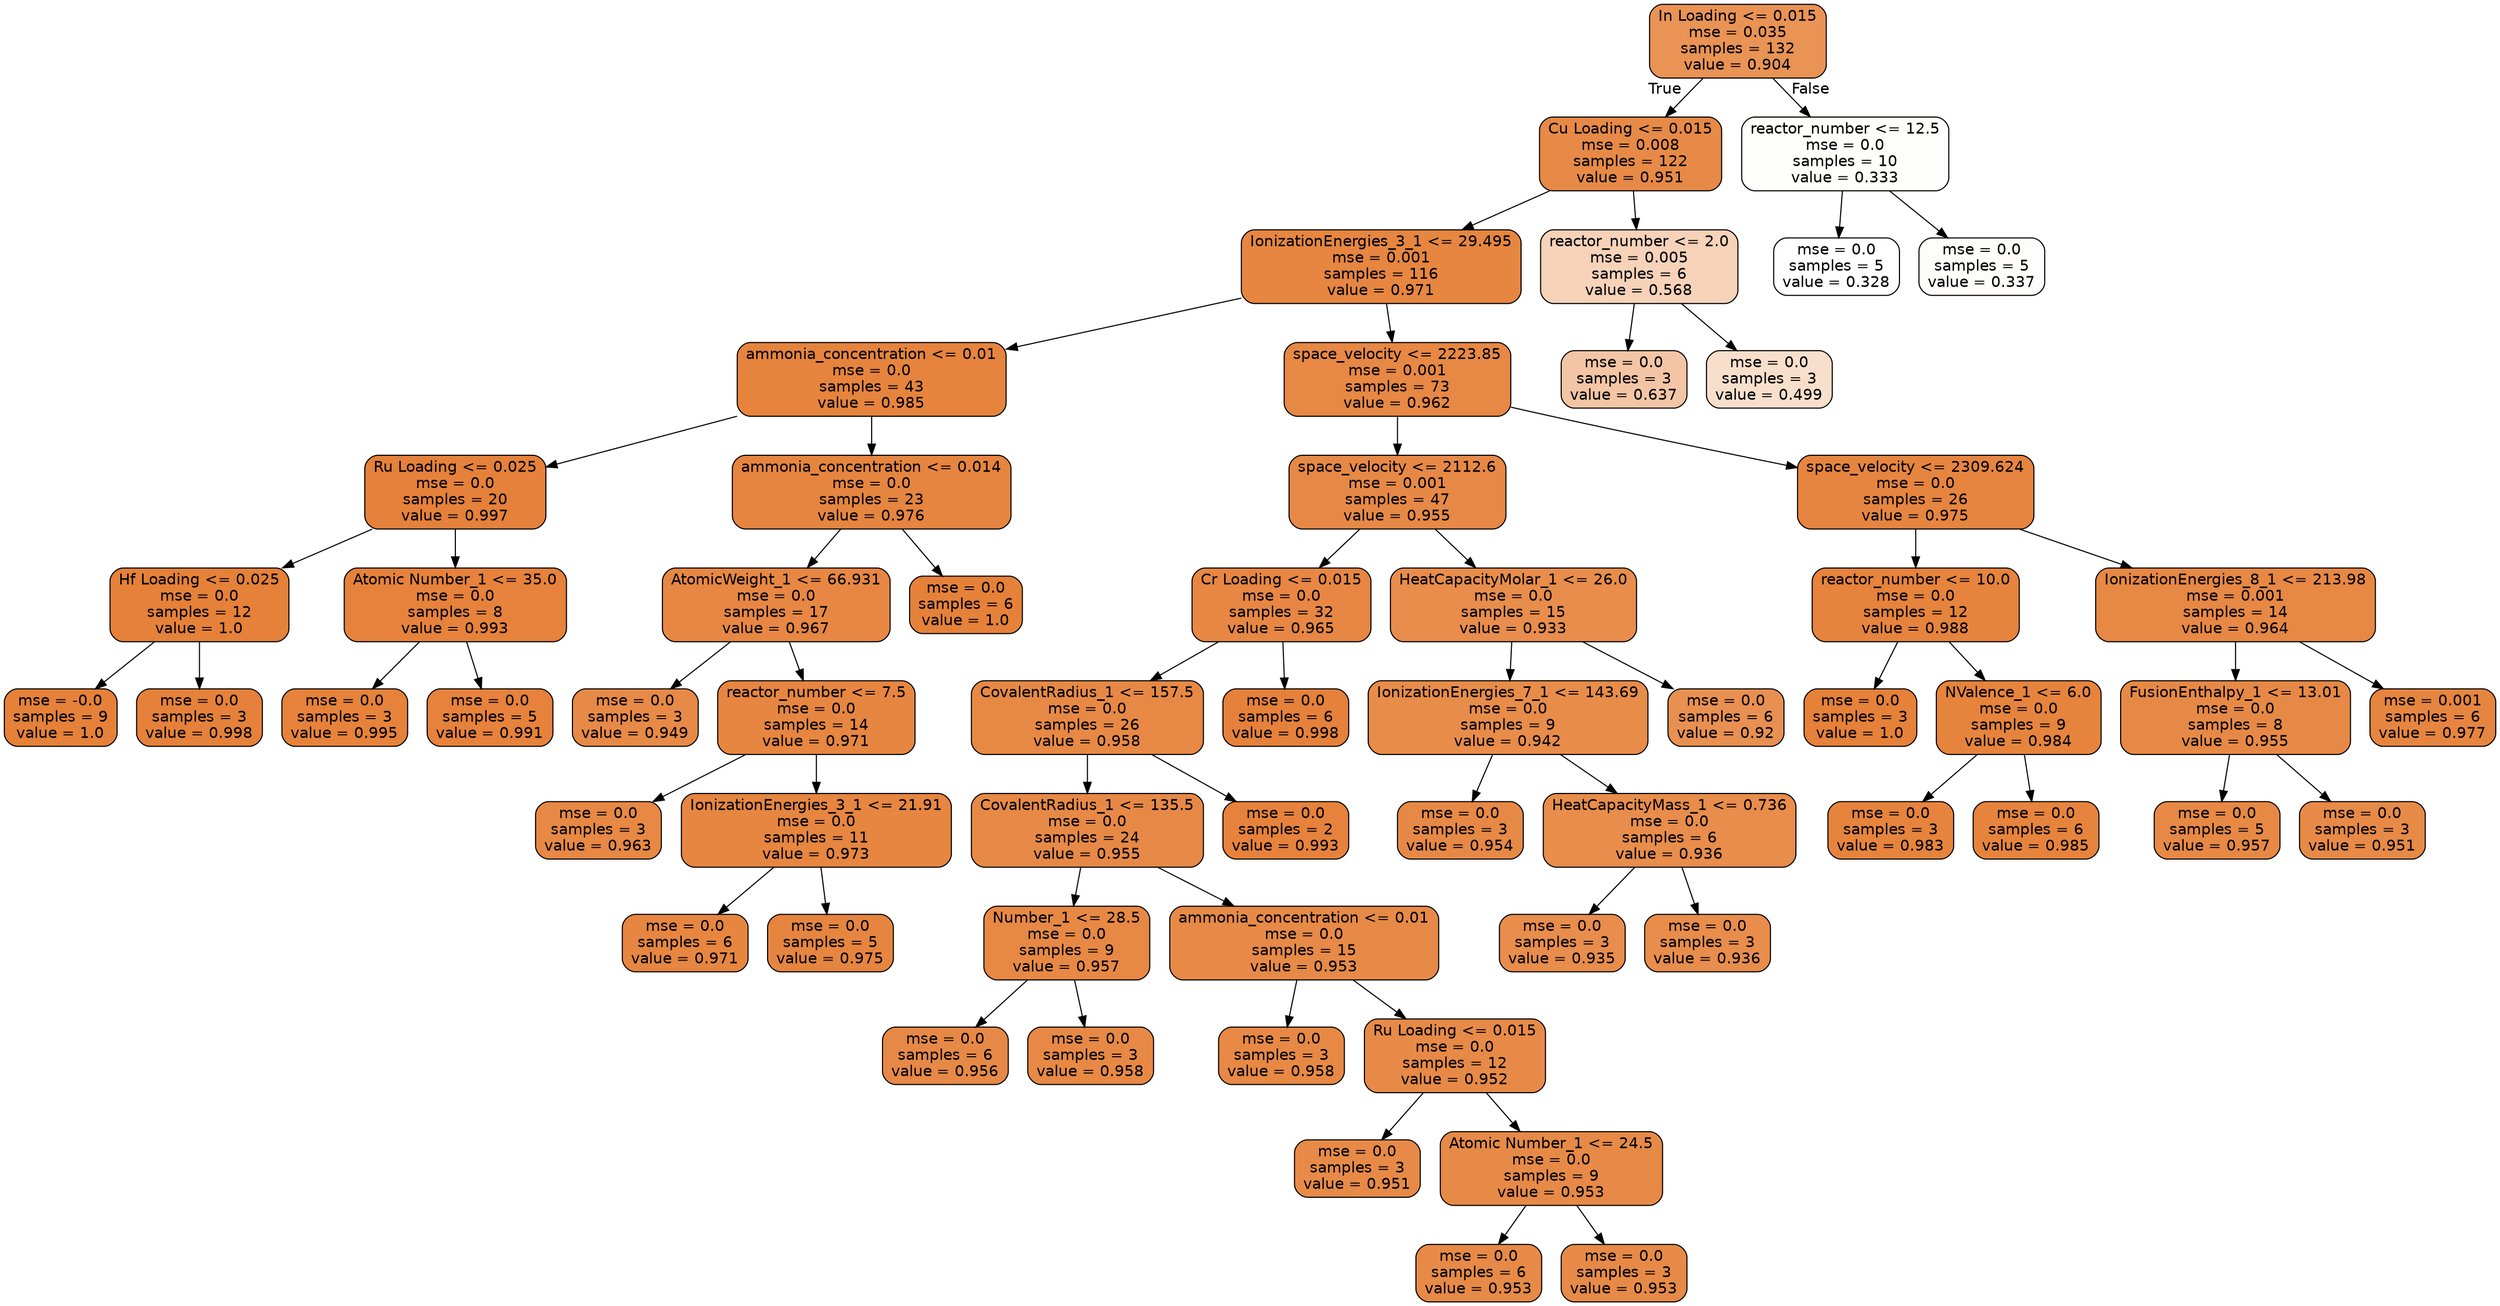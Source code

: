 digraph Tree {
node [shape=box, style="filled, rounded", color="black", fontname=helvetica] ;
edge [fontname=helvetica] ;
0 [label="In Loading <= 0.015\nmse = 0.035\nsamples = 132\nvalue = 0.904", fillcolor="#e58139db"] ;
1 [label="Cu Loading <= 0.015\nmse = 0.008\nsamples = 122\nvalue = 0.951", fillcolor="#e58139ec"] ;
0 -> 1 [labeldistance=2.5, labelangle=45, headlabel="True"] ;
2 [label="IonizationEnergies_3_1 <= 29.495\nmse = 0.001\nsamples = 116\nvalue = 0.971", fillcolor="#e58139f4"] ;
1 -> 2 ;
3 [label="ammonia_concentration <= 0.01\nmse = 0.0\nsamples = 43\nvalue = 0.985", fillcolor="#e58139f9"] ;
2 -> 3 ;
4 [label="Ru Loading <= 0.025\nmse = 0.0\nsamples = 20\nvalue = 0.997", fillcolor="#e58139fe"] ;
3 -> 4 ;
5 [label="Hf Loading <= 0.025\nmse = 0.0\nsamples = 12\nvalue = 1.0", fillcolor="#e58139ff"] ;
4 -> 5 ;
6 [label="mse = -0.0\nsamples = 9\nvalue = 1.0", fillcolor="#e58139ff"] ;
5 -> 6 ;
7 [label="mse = 0.0\nsamples = 3\nvalue = 0.998", fillcolor="#e58139fe"] ;
5 -> 7 ;
8 [label="Atomic Number_1 <= 35.0\nmse = 0.0\nsamples = 8\nvalue = 0.993", fillcolor="#e58139fc"] ;
4 -> 8 ;
9 [label="mse = 0.0\nsamples = 3\nvalue = 0.995", fillcolor="#e58139fd"] ;
8 -> 9 ;
10 [label="mse = 0.0\nsamples = 5\nvalue = 0.991", fillcolor="#e58139fc"] ;
8 -> 10 ;
11 [label="ammonia_concentration <= 0.014\nmse = 0.0\nsamples = 23\nvalue = 0.976", fillcolor="#e58139f6"] ;
3 -> 11 ;
12 [label="AtomicWeight_1 <= 66.931\nmse = 0.0\nsamples = 17\nvalue = 0.967", fillcolor="#e58139f2"] ;
11 -> 12 ;
13 [label="mse = 0.0\nsamples = 3\nvalue = 0.949", fillcolor="#e58139ec"] ;
12 -> 13 ;
14 [label="reactor_number <= 7.5\nmse = 0.0\nsamples = 14\nvalue = 0.971", fillcolor="#e58139f4"] ;
12 -> 14 ;
15 [label="mse = 0.0\nsamples = 3\nvalue = 0.963", fillcolor="#e58139f1"] ;
14 -> 15 ;
16 [label="IonizationEnergies_3_1 <= 21.91\nmse = 0.0\nsamples = 11\nvalue = 0.973", fillcolor="#e58139f5"] ;
14 -> 16 ;
17 [label="mse = 0.0\nsamples = 6\nvalue = 0.971", fillcolor="#e58139f4"] ;
16 -> 17 ;
18 [label="mse = 0.0\nsamples = 5\nvalue = 0.975", fillcolor="#e58139f6"] ;
16 -> 18 ;
19 [label="mse = 0.0\nsamples = 6\nvalue = 1.0", fillcolor="#e58139ff"] ;
11 -> 19 ;
20 [label="space_velocity <= 2223.85\nmse = 0.001\nsamples = 73\nvalue = 0.962", fillcolor="#e58139f1"] ;
2 -> 20 ;
21 [label="space_velocity <= 2112.6\nmse = 0.001\nsamples = 47\nvalue = 0.955", fillcolor="#e58139ee"] ;
20 -> 21 ;
22 [label="Cr Loading <= 0.015\nmse = 0.0\nsamples = 32\nvalue = 0.965", fillcolor="#e58139f2"] ;
21 -> 22 ;
23 [label="CovalentRadius_1 <= 157.5\nmse = 0.0\nsamples = 26\nvalue = 0.958", fillcolor="#e58139ef"] ;
22 -> 23 ;
24 [label="CovalentRadius_1 <= 135.5\nmse = 0.0\nsamples = 24\nvalue = 0.955", fillcolor="#e58139ee"] ;
23 -> 24 ;
25 [label="Number_1 <= 28.5\nmse = 0.0\nsamples = 9\nvalue = 0.957", fillcolor="#e58139ef"] ;
24 -> 25 ;
26 [label="mse = 0.0\nsamples = 6\nvalue = 0.956", fillcolor="#e58139ee"] ;
25 -> 26 ;
27 [label="mse = 0.0\nsamples = 3\nvalue = 0.958", fillcolor="#e58139ef"] ;
25 -> 27 ;
28 [label="ammonia_concentration <= 0.01\nmse = 0.0\nsamples = 15\nvalue = 0.953", fillcolor="#e58139ed"] ;
24 -> 28 ;
29 [label="mse = 0.0\nsamples = 3\nvalue = 0.958", fillcolor="#e58139ef"] ;
28 -> 29 ;
30 [label="Ru Loading <= 0.015\nmse = 0.0\nsamples = 12\nvalue = 0.952", fillcolor="#e58139ed"] ;
28 -> 30 ;
31 [label="mse = 0.0\nsamples = 3\nvalue = 0.951", fillcolor="#e58139ec"] ;
30 -> 31 ;
32 [label="Atomic Number_1 <= 24.5\nmse = 0.0\nsamples = 9\nvalue = 0.953", fillcolor="#e58139ed"] ;
30 -> 32 ;
33 [label="mse = 0.0\nsamples = 6\nvalue = 0.953", fillcolor="#e58139ed"] ;
32 -> 33 ;
34 [label="mse = 0.0\nsamples = 3\nvalue = 0.953", fillcolor="#e58139ed"] ;
32 -> 34 ;
35 [label="mse = 0.0\nsamples = 2\nvalue = 0.993", fillcolor="#e58139fc"] ;
23 -> 35 ;
36 [label="mse = 0.0\nsamples = 6\nvalue = 0.998", fillcolor="#e58139fe"] ;
22 -> 36 ;
37 [label="HeatCapacityMolar_1 <= 26.0\nmse = 0.0\nsamples = 15\nvalue = 0.933", fillcolor="#e58139e6"] ;
21 -> 37 ;
38 [label="IonizationEnergies_7_1 <= 143.69\nmse = 0.0\nsamples = 9\nvalue = 0.942", fillcolor="#e58139e9"] ;
37 -> 38 ;
39 [label="mse = 0.0\nsamples = 3\nvalue = 0.954", fillcolor="#e58139ee"] ;
38 -> 39 ;
40 [label="HeatCapacityMass_1 <= 0.736\nmse = 0.0\nsamples = 6\nvalue = 0.936", fillcolor="#e58139e7"] ;
38 -> 40 ;
41 [label="mse = 0.0\nsamples = 3\nvalue = 0.935", fillcolor="#e58139e6"] ;
40 -> 41 ;
42 [label="mse = 0.0\nsamples = 3\nvalue = 0.936", fillcolor="#e58139e7"] ;
40 -> 42 ;
43 [label="mse = 0.0\nsamples = 6\nvalue = 0.92", fillcolor="#e58139e0"] ;
37 -> 43 ;
44 [label="space_velocity <= 2309.624\nmse = 0.0\nsamples = 26\nvalue = 0.975", fillcolor="#e58139f6"] ;
20 -> 44 ;
45 [label="reactor_number <= 10.0\nmse = 0.0\nsamples = 12\nvalue = 0.988", fillcolor="#e58139fa"] ;
44 -> 45 ;
46 [label="mse = 0.0\nsamples = 3\nvalue = 1.0", fillcolor="#e58139ff"] ;
45 -> 46 ;
47 [label="NValence_1 <= 6.0\nmse = 0.0\nsamples = 9\nvalue = 0.984", fillcolor="#e58139f9"] ;
45 -> 47 ;
48 [label="mse = 0.0\nsamples = 3\nvalue = 0.983", fillcolor="#e58139f8"] ;
47 -> 48 ;
49 [label="mse = 0.0\nsamples = 6\nvalue = 0.985", fillcolor="#e58139f9"] ;
47 -> 49 ;
50 [label="IonizationEnergies_8_1 <= 213.98\nmse = 0.001\nsamples = 14\nvalue = 0.964", fillcolor="#e58139f1"] ;
44 -> 50 ;
51 [label="FusionEnthalpy_1 <= 13.01\nmse = 0.0\nsamples = 8\nvalue = 0.955", fillcolor="#e58139ee"] ;
50 -> 51 ;
52 [label="mse = 0.0\nsamples = 5\nvalue = 0.957", fillcolor="#e58139ef"] ;
51 -> 52 ;
53 [label="mse = 0.0\nsamples = 3\nvalue = 0.951", fillcolor="#e58139ec"] ;
51 -> 53 ;
54 [label="mse = 0.001\nsamples = 6\nvalue = 0.977", fillcolor="#e58139f6"] ;
50 -> 54 ;
55 [label="reactor_number <= 2.0\nmse = 0.005\nsamples = 6\nvalue = 0.568", fillcolor="#e581395b"] ;
1 -> 55 ;
56 [label="mse = 0.0\nsamples = 3\nvalue = 0.637", fillcolor="#e5813975"] ;
55 -> 56 ;
57 [label="mse = 0.0\nsamples = 3\nvalue = 0.499", fillcolor="#e5813941"] ;
55 -> 57 ;
58 [label="reactor_number <= 12.5\nmse = 0.0\nsamples = 10\nvalue = 0.333", fillcolor="#e5813902"] ;
0 -> 58 [labeldistance=2.5, labelangle=-45, headlabel="False"] ;
59 [label="mse = 0.0\nsamples = 5\nvalue = 0.328", fillcolor="#e5813900"] ;
58 -> 59 ;
60 [label="mse = 0.0\nsamples = 5\nvalue = 0.337", fillcolor="#e5813903"] ;
58 -> 60 ;
}